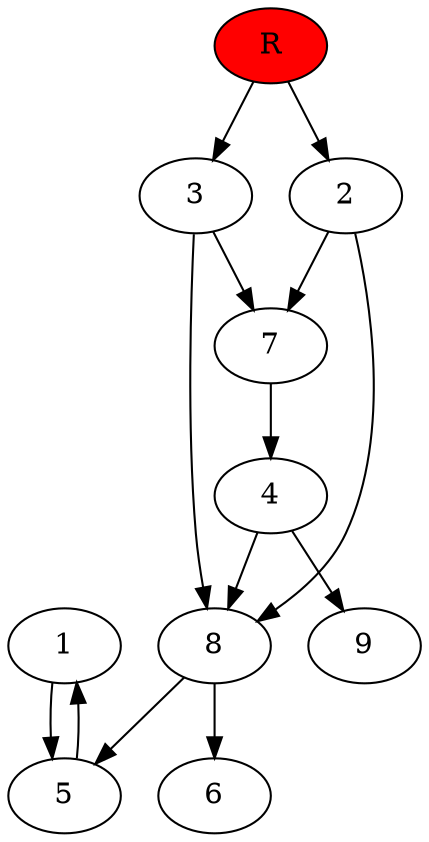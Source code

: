 digraph prb28637 {
	1
	2
	3
	4
	5
	6
	7
	8
	R [fillcolor="#ff0000" style=filled]
	1 -> 5
	2 -> 7
	2 -> 8
	3 -> 7
	3 -> 8
	4 -> 8
	4 -> 9
	5 -> 1
	7 -> 4
	8 -> 5
	8 -> 6
	R -> 2
	R -> 3
}
